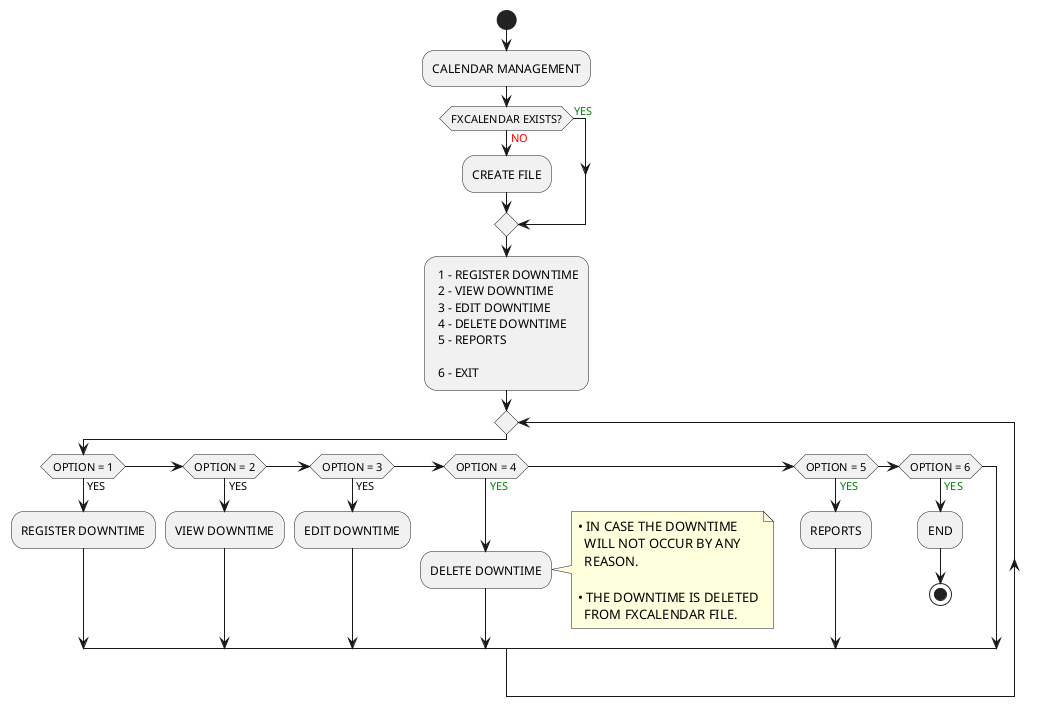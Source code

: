 @startuml CALENDAR MANAGEMENT
START 
:CALENDAR MANAGEMENT;
IF (FXCALENDAR EXISTS?) THEN (<COLOR:RED>NO)
    :CREATE FILE;
ELSE (<COLOR:GREEN>YES)
ENDIF
    : 1 - REGISTER DOWNTIME
     2 - VIEW DOWNTIME
     3 - EDIT DOWNTIME
     4 - DELETE DOWNTIME
     5 - REPORTS

     6 - EXIT;
REPEAT
    IF (OPTION = 1) THEN (YES)
        :REGISTER DOWNTIME;
    ELSEIF (OPTION = 2) THEN (YES)
        :VIEW DOWNTIME;
    ELSEIF (OPTION = 3) THEN (YES)
        :EDIT DOWNTIME;
        
    ELSEIF (OPTION = 4) THEN (<COLOR:GREEN>YES)
        :DELETE DOWNTIME;
        note right
            • IN CASE THE DOWNTIME
              WILL NOT OCCUR BY ANY
              REASON.

            • THE DOWNTIME IS DELETED
              FROM FXCALENDAR FILE.
        end note
    ELSEIF (OPTION = 5) THEN (<COLOR:GREEN>YES)
        :REPORTS;
    ELSEIF (OPTION = 6) THEN (<COLOR:GREEN>YES)
        :END;
STOP
    ENDIF

@enduml